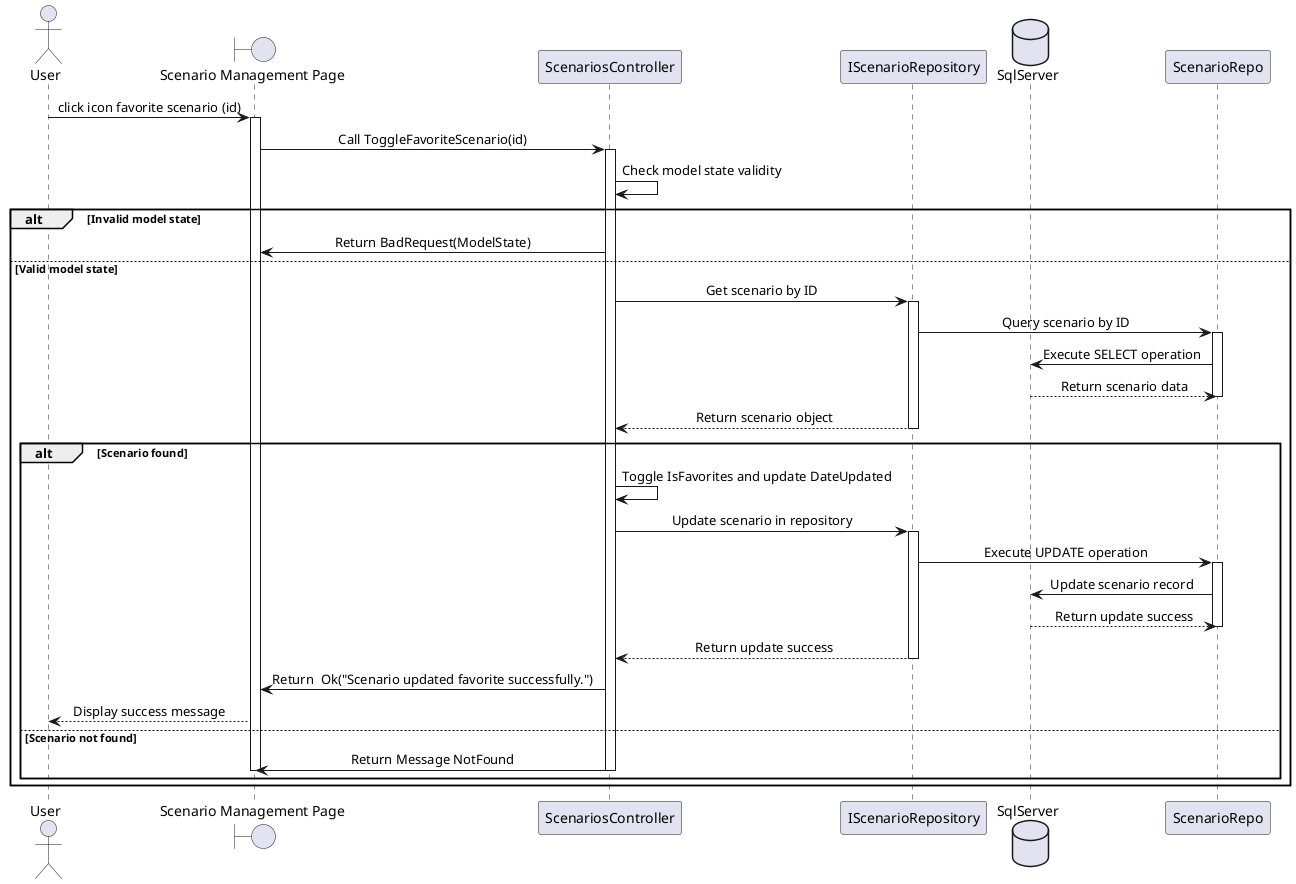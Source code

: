 @startuml ToggleFavoriteScenarioSequenceDiagram
skinparam SequenceMessageAlignment center
actor "User" as U
boundary "Scenario Management Page" as SPage
participant "ScenariosController" as ScenariosController
participant "IScenarioRepository" as IScenarioRepo
database "SqlServer" as DB

U -> SPage : click icon favorite scenario (id)
activate SPage

SPage -> ScenariosController : Call ToggleFavoriteScenario(id)
activate ScenariosController

    ScenariosController -> ScenariosController : Check model state validity
    alt Invalid model state
        ScenariosController -> SPage : Return BadRequest(ModelState)
    else Valid model state
        ScenariosController -> IScenarioRepo : Get scenario by ID
        activate IScenarioRepo
        IScenarioRepo -> ScenarioRepo : Query scenario by ID
        activate ScenarioRepo
        ScenarioRepo -> DB : Execute SELECT operation
        DB --> ScenarioRepo : Return scenario data
        deactivate ScenarioRepo
        IScenarioRepo --> ScenariosController : Return scenario object
        deactivate IScenarioRepo

        alt Scenario found
            ScenariosController -> ScenariosController : Toggle IsFavorites and update DateUpdated

            ScenariosController -> IScenarioRepo : Update scenario in repository
            activate IScenarioRepo
            IScenarioRepo -> ScenarioRepo : Execute UPDATE operation
            activate ScenarioRepo
            ScenarioRepo -> DB : Update scenario record
            DB --> ScenarioRepo : Return update success
            deactivate ScenarioRepo
            IScenarioRepo --> ScenariosController : Return update success
            deactivate IScenarioRepo

            
            ScenariosController -> SPage : Return  Ok("Scenario updated favorite successfully.")
            SPage --> U : Display success message
        else Scenario not found
            ScenariosController -> SPage : Return Message NotFound
            deactivate SPage
            deactivate ScenariosController
        end
    end


@enduml
